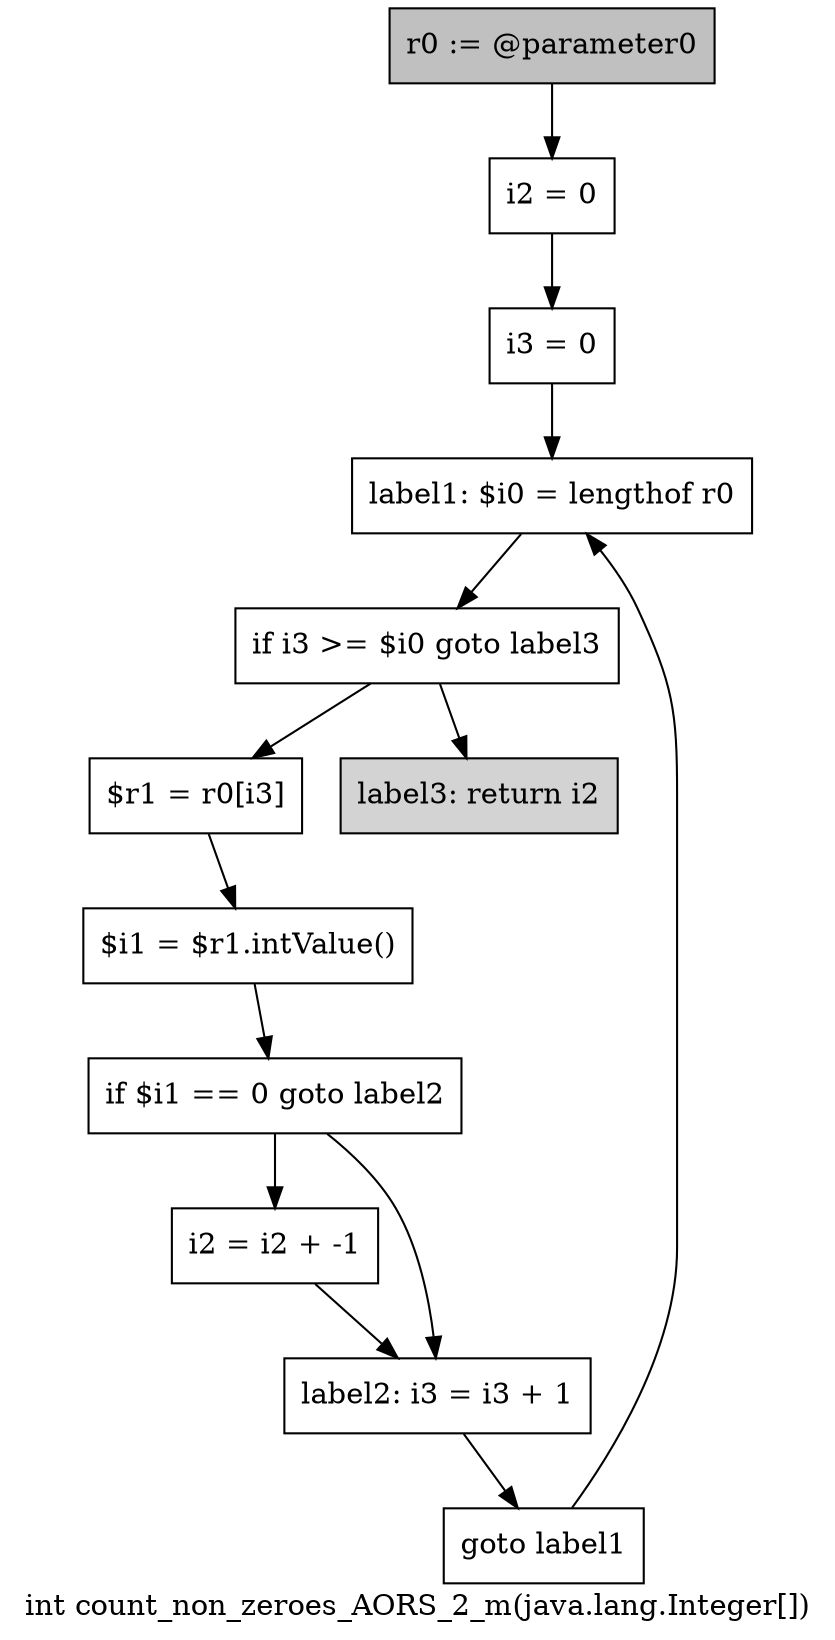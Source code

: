 digraph "int count_non_zeroes_AORS_2_m(java.lang.Integer[])" {
    label="int count_non_zeroes_AORS_2_m(java.lang.Integer[])";
    node [shape=box];
    "0" [style=filled,fillcolor=gray,label="r0 := @parameter0",];
    "1" [label="i2 = 0",];
    "0"->"1";
    "2" [label="i3 = 0",];
    "1"->"2";
    "3" [label="label1: $i0 = lengthof r0",];
    "2"->"3";
    "4" [label="if i3 >= $i0 goto label3",];
    "3"->"4";
    "5" [label="$r1 = r0[i3]",];
    "4"->"5";
    "11" [style=filled,fillcolor=lightgray,label="label3: return i2",];
    "4"->"11";
    "6" [label="$i1 = $r1.intValue()",];
    "5"->"6";
    "7" [label="if $i1 == 0 goto label2",];
    "6"->"7";
    "8" [label="i2 = i2 + -1",];
    "7"->"8";
    "9" [label="label2: i3 = i3 + 1",];
    "7"->"9";
    "8"->"9";
    "10" [label="goto label1",];
    "9"->"10";
    "10"->"3";
}
